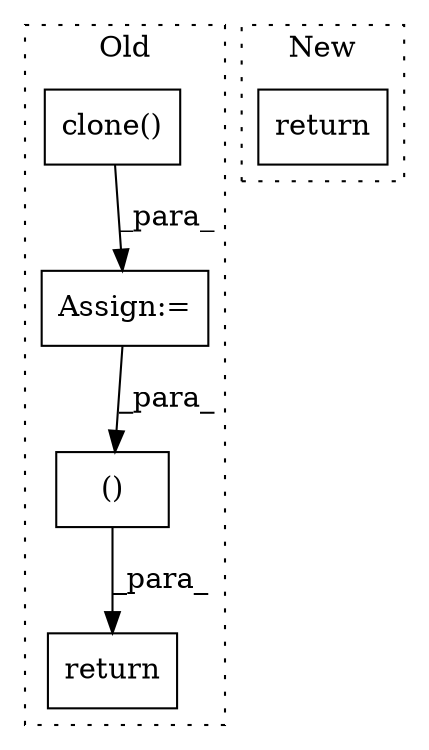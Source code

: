 digraph G {
subgraph cluster0 {
1 [label="clone()" a="75" s="10187" l="17" shape="box"];
3 [label="return" a="93" s="10786" l="7" shape="box"];
4 [label="Assign:=" a="68" s="10659" l="3" shape="box"];
5 [label="()" a="54" s="10796" l="8" shape="box"];
label = "Old";
style="dotted";
}
subgraph cluster1 {
2 [label="return" a="93" s="9053" l="7" shape="box"];
label = "New";
style="dotted";
}
1 -> 4 [label="_para_"];
4 -> 5 [label="_para_"];
5 -> 3 [label="_para_"];
}